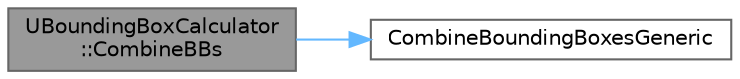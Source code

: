 digraph "UBoundingBoxCalculator::CombineBBs"
{
 // INTERACTIVE_SVG=YES
 // LATEX_PDF_SIZE
  bgcolor="transparent";
  edge [fontname=Helvetica,fontsize=10,labelfontname=Helvetica,labelfontsize=10];
  node [fontname=Helvetica,fontsize=10,shape=box,height=0.2,width=0.4];
  rankdir="LR";
  Node1 [id="Node000001",label="UBoundingBoxCalculator\l::CombineBBs",height=0.2,width=0.4,color="gray40", fillcolor="grey60", style="filled", fontcolor="black",tooltip=" "];
  Node1 -> Node2 [id="edge1_Node000001_Node000002",color="steelblue1",style="solid",tooltip=" "];
  Node2 [id="Node000002",label="CombineBoundingBoxesGeneric",height=0.2,width=0.4,color="grey40", fillcolor="white", style="filled",URL="$dd/dd8/BoundingBoxCalculator_8cpp.html#add48caf167e197fab6a9c2228ad1c024",tooltip=" "];
}
